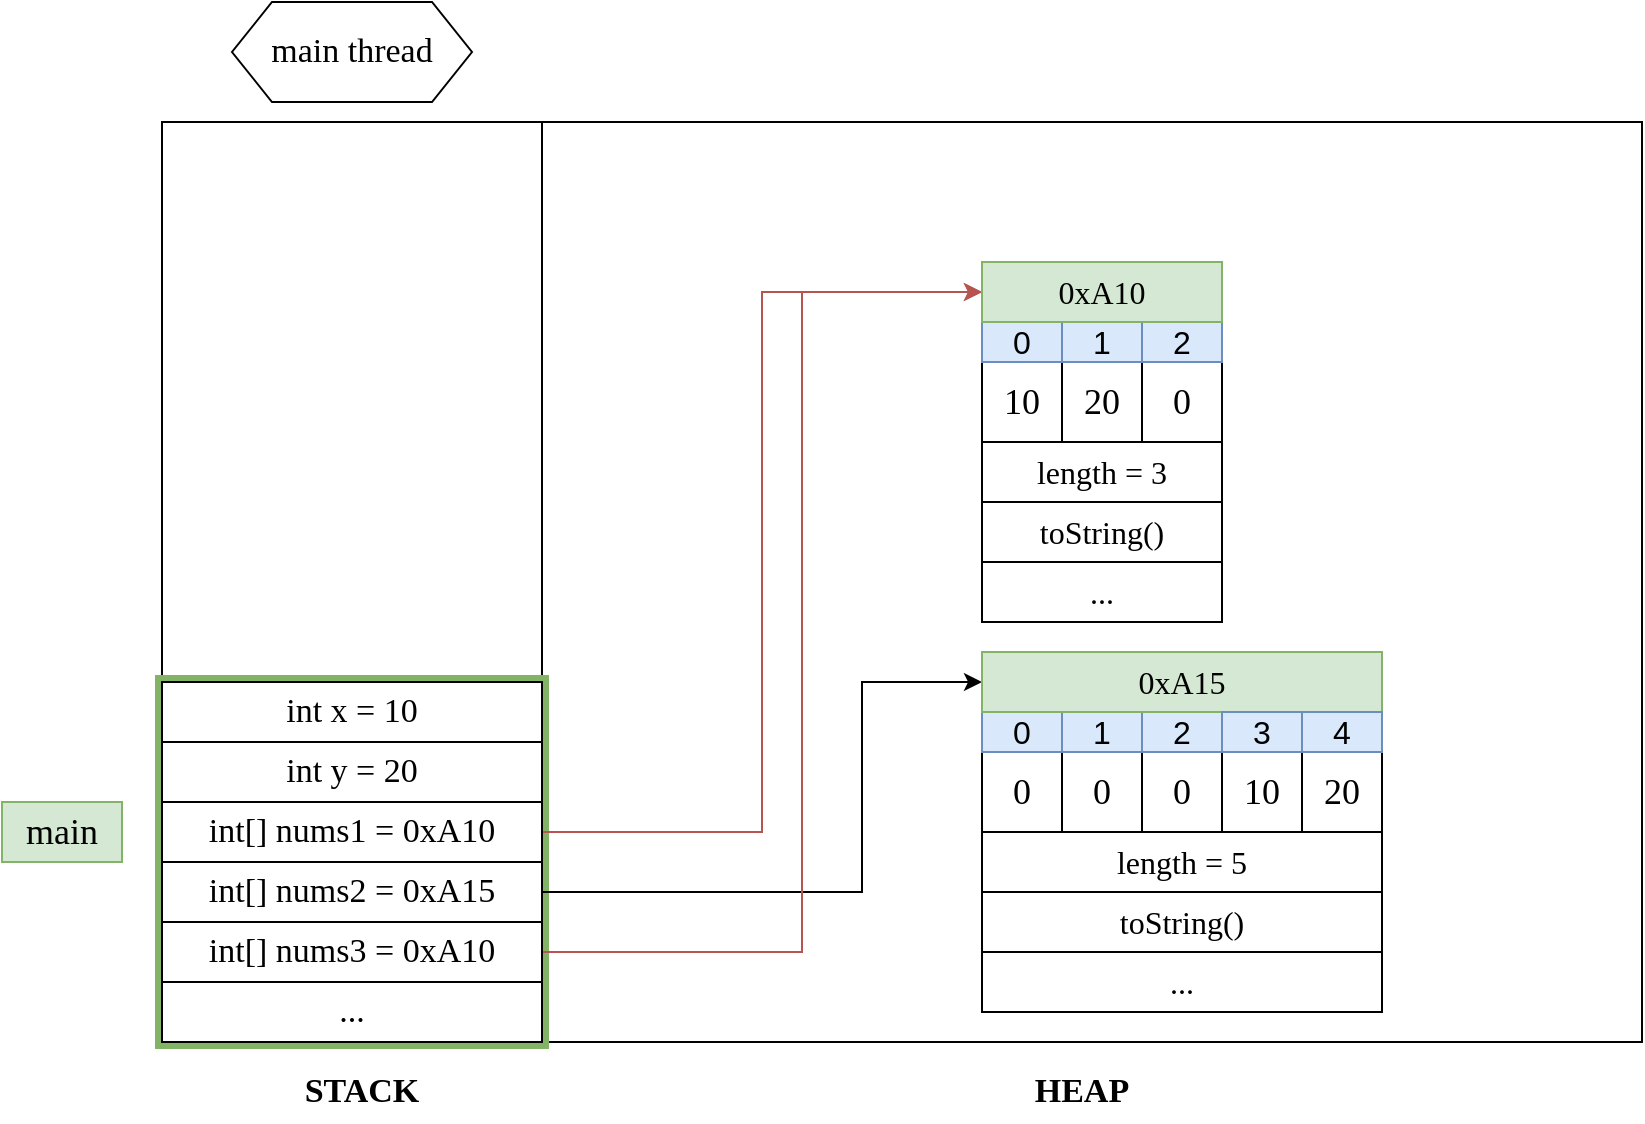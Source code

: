 <mxfile version="21.6.6" type="device" pages="3">
  <diagram name="Page-1" id="zMxwFzM00l0pkX-g4W2U">
    <mxGraphModel dx="879" dy="1444" grid="1" gridSize="10" guides="1" tooltips="1" connect="1" arrows="1" fold="1" page="1" pageScale="1" pageWidth="1100" pageHeight="850" math="0" shadow="0">
      <root>
        <mxCell id="0" />
        <mxCell id="1" parent="0" />
        <mxCell id="ubg_IpyAJ4AEVQFCfxRd-2" value="" style="rounded=0;whiteSpace=wrap;html=1;" vertex="1" parent="1">
          <mxGeometry x="120" y="30" width="190" height="460" as="geometry" />
        </mxCell>
        <mxCell id="ubg_IpyAJ4AEVQFCfxRd-3" value="" style="rounded=0;whiteSpace=wrap;html=1;" vertex="1" parent="1">
          <mxGeometry x="310" y="30" width="550" height="460" as="geometry" />
        </mxCell>
        <mxCell id="ubg_IpyAJ4AEVQFCfxRd-4" value="" style="rounded=0;whiteSpace=wrap;html=1;fillColor=#d5e8d4;strokeColor=#82b366;strokeWidth=7;" vertex="1" parent="1">
          <mxGeometry x="120" y="310" width="190" height="180" as="geometry" />
        </mxCell>
        <mxCell id="ubg_IpyAJ4AEVQFCfxRd-5" value="main" style="text;html=1;strokeColor=#82b366;fillColor=#d5e8d4;align=center;verticalAlign=middle;whiteSpace=wrap;rounded=0;fontFamily=Ubuntu;fontSource=https%3A%2F%2Ffonts.googleapis.com%2Fcss%3Ffamily%3DUbuntu;fontSize=18;" vertex="1" parent="1">
          <mxGeometry x="40" y="370" width="60" height="30" as="geometry" />
        </mxCell>
        <mxCell id="ubg_IpyAJ4AEVQFCfxRd-6" value="main thread" style="shape=hexagon;perimeter=hexagonPerimeter2;whiteSpace=wrap;html=1;fixedSize=1;fontFamily=Ubuntu;fontSource=https%3A%2F%2Ffonts.googleapis.com%2Fcss%3Ffamily%3DUbuntu;fontSize=17;" vertex="1" parent="1">
          <mxGeometry x="155" y="-30" width="120" height="50" as="geometry" />
        </mxCell>
        <mxCell id="ubg_IpyAJ4AEVQFCfxRd-7" value="STACK" style="text;html=1;strokeColor=none;fillColor=none;align=center;verticalAlign=middle;whiteSpace=wrap;rounded=0;fontSize=17;fontStyle=1;fontFamily=Ubuntu;fontSource=https%3A%2F%2Ffonts.googleapis.com%2Fcss%3Ffamily%3DUbuntu;" vertex="1" parent="1">
          <mxGeometry x="190" y="500" width="60" height="30" as="geometry" />
        </mxCell>
        <mxCell id="ubg_IpyAJ4AEVQFCfxRd-8" value="HEAP" style="text;html=1;strokeColor=none;fillColor=none;align=center;verticalAlign=middle;whiteSpace=wrap;rounded=0;fontSize=17;fontStyle=1;fontFamily=Ubuntu;fontSource=https%3A%2F%2Ffonts.googleapis.com%2Fcss%3Ffamily%3DUbuntu;" vertex="1" parent="1">
          <mxGeometry x="550" y="500" width="60" height="30" as="geometry" />
        </mxCell>
        <mxCell id="ubg_IpyAJ4AEVQFCfxRd-10" value="int x = 10" style="rounded=0;whiteSpace=wrap;html=1;fontFamily=Ubuntu;fontSource=https%3A%2F%2Ffonts.googleapis.com%2Fcss%3Ffamily%3DUbuntu;fontSize=17;" vertex="1" parent="1">
          <mxGeometry x="120" y="310" width="190" height="30" as="geometry" />
        </mxCell>
        <mxCell id="ubg_IpyAJ4AEVQFCfxRd-11" value="int y = 20" style="rounded=0;whiteSpace=wrap;html=1;fontFamily=Ubuntu;fontSource=https%3A%2F%2Ffonts.googleapis.com%2Fcss%3Ffamily%3DUbuntu;fontSize=17;" vertex="1" parent="1">
          <mxGeometry x="120" y="340" width="190" height="30" as="geometry" />
        </mxCell>
        <mxCell id="ubg_IpyAJ4AEVQFCfxRd-26" style="edgeStyle=orthogonalEdgeStyle;rounded=0;orthogonalLoop=1;jettySize=auto;html=1;entryX=0;entryY=0.5;entryDx=0;entryDy=0;fillColor=#f8cecc;strokeColor=#b85450;" edge="1" parent="1" source="ubg_IpyAJ4AEVQFCfxRd-12" target="ubg_IpyAJ4AEVQFCfxRd-25">
          <mxGeometry relative="1" as="geometry" />
        </mxCell>
        <mxCell id="ubg_IpyAJ4AEVQFCfxRd-12" value="int[] nums1 = 0xA10" style="rounded=0;whiteSpace=wrap;html=1;fontFamily=Ubuntu;fontSource=https%3A%2F%2Ffonts.googleapis.com%2Fcss%3Ffamily%3DUbuntu;fontSize=17;" vertex="1" parent="1">
          <mxGeometry x="120" y="370" width="190" height="30" as="geometry" />
        </mxCell>
        <mxCell id="ubg_IpyAJ4AEVQFCfxRd-42" style="edgeStyle=orthogonalEdgeStyle;rounded=0;orthogonalLoop=1;jettySize=auto;html=1;exitX=1;exitY=0.5;exitDx=0;exitDy=0;entryX=0;entryY=0.5;entryDx=0;entryDy=0;" edge="1" parent="1" source="ubg_IpyAJ4AEVQFCfxRd-13" target="ubg_IpyAJ4AEVQFCfxRd-36">
          <mxGeometry relative="1" as="geometry">
            <Array as="points">
              <mxPoint x="470" y="415" />
              <mxPoint x="470" y="310" />
            </Array>
          </mxGeometry>
        </mxCell>
        <mxCell id="ubg_IpyAJ4AEVQFCfxRd-13" value="int[] nums2 = 0xA15" style="rounded=0;whiteSpace=wrap;html=1;fontFamily=Ubuntu;fontSource=https%3A%2F%2Ffonts.googleapis.com%2Fcss%3Ffamily%3DUbuntu;fontSize=17;" vertex="1" parent="1">
          <mxGeometry x="120" y="400" width="190" height="30" as="geometry" />
        </mxCell>
        <mxCell id="ubg_IpyAJ4AEVQFCfxRd-43" style="edgeStyle=orthogonalEdgeStyle;rounded=0;orthogonalLoop=1;jettySize=auto;html=1;entryX=0;entryY=0.5;entryDx=0;entryDy=0;fillColor=#f8cecc;strokeColor=#b85450;" edge="1" parent="1" source="ubg_IpyAJ4AEVQFCfxRd-14" target="ubg_IpyAJ4AEVQFCfxRd-25">
          <mxGeometry relative="1" as="geometry">
            <Array as="points">
              <mxPoint x="440" y="445" />
              <mxPoint x="440" y="115" />
            </Array>
          </mxGeometry>
        </mxCell>
        <mxCell id="ubg_IpyAJ4AEVQFCfxRd-14" value="int[] nums3 = 0xA10" style="rounded=0;whiteSpace=wrap;html=1;fontFamily=Ubuntu;fontSource=https%3A%2F%2Ffonts.googleapis.com%2Fcss%3Ffamily%3DUbuntu;fontSize=17;" vertex="1" parent="1">
          <mxGeometry x="120" y="430" width="190" height="30" as="geometry" />
        </mxCell>
        <mxCell id="ubg_IpyAJ4AEVQFCfxRd-15" value="..." style="rounded=0;whiteSpace=wrap;html=1;fontFamily=Ubuntu;fontSource=https%3A%2F%2Ffonts.googleapis.com%2Fcss%3Ffamily%3DUbuntu;fontSize=17;" vertex="1" parent="1">
          <mxGeometry x="120" y="460" width="190" height="30" as="geometry" />
        </mxCell>
        <mxCell id="ubg_IpyAJ4AEVQFCfxRd-16" value="10" style="rounded=0;whiteSpace=wrap;html=1;fontFamily=Ubuntu;fontSource=https%3A%2F%2Ffonts.googleapis.com%2Fcss%3Ffamily%3DUbuntu;fontSize=18;" vertex="1" parent="1">
          <mxGeometry x="530" y="150" width="40" height="40" as="geometry" />
        </mxCell>
        <mxCell id="ubg_IpyAJ4AEVQFCfxRd-17" value="20" style="rounded=0;whiteSpace=wrap;html=1;fontFamily=Ubuntu;fontSource=https%3A%2F%2Ffonts.googleapis.com%2Fcss%3Ffamily%3DUbuntu;fontSize=18;" vertex="1" parent="1">
          <mxGeometry x="570" y="150" width="40" height="40" as="geometry" />
        </mxCell>
        <mxCell id="ubg_IpyAJ4AEVQFCfxRd-18" value="0" style="rounded=0;whiteSpace=wrap;html=1;fontFamily=Ubuntu;fontSource=https%3A%2F%2Ffonts.googleapis.com%2Fcss%3Ffamily%3DUbuntu;fontSize=18;" vertex="1" parent="1">
          <mxGeometry x="610" y="150" width="40" height="40" as="geometry" />
        </mxCell>
        <mxCell id="ubg_IpyAJ4AEVQFCfxRd-19" value="0" style="text;html=1;strokeColor=#6c8ebf;fillColor=#dae8fc;align=center;verticalAlign=middle;whiteSpace=wrap;rounded=0;fontSize=16;" vertex="1" parent="1">
          <mxGeometry x="530" y="130" width="40" height="20" as="geometry" />
        </mxCell>
        <mxCell id="ubg_IpyAJ4AEVQFCfxRd-20" value="1" style="text;html=1;strokeColor=#6c8ebf;fillColor=#dae8fc;align=center;verticalAlign=middle;whiteSpace=wrap;rounded=0;fontSize=16;" vertex="1" parent="1">
          <mxGeometry x="570" y="130" width="40" height="20" as="geometry" />
        </mxCell>
        <mxCell id="ubg_IpyAJ4AEVQFCfxRd-21" value="2" style="text;html=1;strokeColor=#6c8ebf;fillColor=#dae8fc;align=center;verticalAlign=middle;whiteSpace=wrap;rounded=0;fontSize=16;" vertex="1" parent="1">
          <mxGeometry x="610" y="130" width="40" height="20" as="geometry" />
        </mxCell>
        <mxCell id="ubg_IpyAJ4AEVQFCfxRd-22" value="length = 3" style="rounded=0;whiteSpace=wrap;html=1;fontFamily=Ubuntu;fontSource=https%3A%2F%2Ffonts.googleapis.com%2Fcss%3Ffamily%3DUbuntu;fontSize=16;" vertex="1" parent="1">
          <mxGeometry x="530" y="190" width="120" height="30" as="geometry" />
        </mxCell>
        <mxCell id="ubg_IpyAJ4AEVQFCfxRd-23" value="toString()" style="rounded=0;whiteSpace=wrap;html=1;fontFamily=Ubuntu;fontSource=https%3A%2F%2Ffonts.googleapis.com%2Fcss%3Ffamily%3DUbuntu;fontSize=16;" vertex="1" parent="1">
          <mxGeometry x="530" y="220" width="120" height="30" as="geometry" />
        </mxCell>
        <mxCell id="ubg_IpyAJ4AEVQFCfxRd-24" value="..." style="rounded=0;whiteSpace=wrap;html=1;fontFamily=Ubuntu;fontSource=https%3A%2F%2Ffonts.googleapis.com%2Fcss%3Ffamily%3DUbuntu;fontSize=16;" vertex="1" parent="1">
          <mxGeometry x="530" y="250" width="120" height="30" as="geometry" />
        </mxCell>
        <mxCell id="ubg_IpyAJ4AEVQFCfxRd-25" value="0xA10" style="text;html=1;strokeColor=#82b366;fillColor=#d5e8d4;align=center;verticalAlign=middle;whiteSpace=wrap;rounded=0;fontFamily=Ubuntu;fontSource=https%3A%2F%2Ffonts.googleapis.com%2Fcss%3Ffamily%3DUbuntu;fontSize=16;" vertex="1" parent="1">
          <mxGeometry x="530" y="100" width="120" height="30" as="geometry" />
        </mxCell>
        <mxCell id="ubg_IpyAJ4AEVQFCfxRd-27" value="0" style="rounded=0;whiteSpace=wrap;html=1;fontFamily=Ubuntu;fontSource=https%3A%2F%2Ffonts.googleapis.com%2Fcss%3Ffamily%3DUbuntu;fontSize=18;" vertex="1" parent="1">
          <mxGeometry x="530" y="345" width="40" height="40" as="geometry" />
        </mxCell>
        <mxCell id="ubg_IpyAJ4AEVQFCfxRd-28" value="0" style="rounded=0;whiteSpace=wrap;html=1;fontFamily=Ubuntu;fontSource=https%3A%2F%2Ffonts.googleapis.com%2Fcss%3Ffamily%3DUbuntu;fontSize=18;" vertex="1" parent="1">
          <mxGeometry x="570" y="345" width="40" height="40" as="geometry" />
        </mxCell>
        <mxCell id="ubg_IpyAJ4AEVQFCfxRd-39" value="" style="edgeStyle=orthogonalEdgeStyle;rounded=0;orthogonalLoop=1;jettySize=auto;html=1;" edge="1" parent="1" source="ubg_IpyAJ4AEVQFCfxRd-29" target="ubg_IpyAJ4AEVQFCfxRd-36">
          <mxGeometry relative="1" as="geometry" />
        </mxCell>
        <mxCell id="ubg_IpyAJ4AEVQFCfxRd-29" value="0" style="rounded=0;whiteSpace=wrap;html=1;fontFamily=Ubuntu;fontSource=https%3A%2F%2Ffonts.googleapis.com%2Fcss%3Ffamily%3DUbuntu;fontSize=18;" vertex="1" parent="1">
          <mxGeometry x="610" y="345" width="40" height="40" as="geometry" />
        </mxCell>
        <mxCell id="ubg_IpyAJ4AEVQFCfxRd-30" value="0" style="text;html=1;strokeColor=#6c8ebf;fillColor=#dae8fc;align=center;verticalAlign=middle;whiteSpace=wrap;rounded=0;fontSize=16;" vertex="1" parent="1">
          <mxGeometry x="530" y="325" width="40" height="20" as="geometry" />
        </mxCell>
        <mxCell id="ubg_IpyAJ4AEVQFCfxRd-31" value="1" style="text;html=1;strokeColor=#6c8ebf;fillColor=#dae8fc;align=center;verticalAlign=middle;whiteSpace=wrap;rounded=0;fontSize=16;" vertex="1" parent="1">
          <mxGeometry x="570" y="325" width="40" height="20" as="geometry" />
        </mxCell>
        <mxCell id="ubg_IpyAJ4AEVQFCfxRd-32" value="2" style="text;html=1;strokeColor=#6c8ebf;fillColor=#dae8fc;align=center;verticalAlign=middle;whiteSpace=wrap;rounded=0;fontSize=16;" vertex="1" parent="1">
          <mxGeometry x="610" y="325" width="40" height="20" as="geometry" />
        </mxCell>
        <mxCell id="ubg_IpyAJ4AEVQFCfxRd-33" value="length = 5" style="rounded=0;whiteSpace=wrap;html=1;fontFamily=Ubuntu;fontSource=https%3A%2F%2Ffonts.googleapis.com%2Fcss%3Ffamily%3DUbuntu;fontSize=16;" vertex="1" parent="1">
          <mxGeometry x="530" y="385" width="200" height="30" as="geometry" />
        </mxCell>
        <mxCell id="ubg_IpyAJ4AEVQFCfxRd-34" value="toString()" style="rounded=0;whiteSpace=wrap;html=1;fontFamily=Ubuntu;fontSource=https%3A%2F%2Ffonts.googleapis.com%2Fcss%3Ffamily%3DUbuntu;fontSize=16;" vertex="1" parent="1">
          <mxGeometry x="530" y="415" width="200" height="30" as="geometry" />
        </mxCell>
        <mxCell id="ubg_IpyAJ4AEVQFCfxRd-35" value="..." style="rounded=0;whiteSpace=wrap;html=1;fontFamily=Ubuntu;fontSource=https%3A%2F%2Ffonts.googleapis.com%2Fcss%3Ffamily%3DUbuntu;fontSize=16;" vertex="1" parent="1">
          <mxGeometry x="530" y="445" width="200" height="30" as="geometry" />
        </mxCell>
        <mxCell id="ubg_IpyAJ4AEVQFCfxRd-36" value="0xA15" style="text;html=1;strokeColor=#82b366;fillColor=#d5e8d4;align=center;verticalAlign=middle;whiteSpace=wrap;rounded=0;fontFamily=Ubuntu;fontSource=https%3A%2F%2Ffonts.googleapis.com%2Fcss%3Ffamily%3DUbuntu;fontSize=16;" vertex="1" parent="1">
          <mxGeometry x="530" y="295" width="200" height="30" as="geometry" />
        </mxCell>
        <mxCell id="ubg_IpyAJ4AEVQFCfxRd-37" value="10" style="rounded=0;whiteSpace=wrap;html=1;fontFamily=Ubuntu;fontSource=https%3A%2F%2Ffonts.googleapis.com%2Fcss%3Ffamily%3DUbuntu;fontSize=18;" vertex="1" parent="1">
          <mxGeometry x="650" y="345" width="40" height="40" as="geometry" />
        </mxCell>
        <mxCell id="ubg_IpyAJ4AEVQFCfxRd-38" value="20" style="rounded=0;whiteSpace=wrap;html=1;fontFamily=Ubuntu;fontSource=https%3A%2F%2Ffonts.googleapis.com%2Fcss%3Ffamily%3DUbuntu;fontSize=18;" vertex="1" parent="1">
          <mxGeometry x="690" y="345" width="40" height="40" as="geometry" />
        </mxCell>
        <mxCell id="ubg_IpyAJ4AEVQFCfxRd-40" value="3" style="text;html=1;strokeColor=#6c8ebf;fillColor=#dae8fc;align=center;verticalAlign=middle;whiteSpace=wrap;rounded=0;fontSize=16;" vertex="1" parent="1">
          <mxGeometry x="650" y="325" width="40" height="20" as="geometry" />
        </mxCell>
        <mxCell id="ubg_IpyAJ4AEVQFCfxRd-41" value="4" style="text;html=1;strokeColor=#6c8ebf;fillColor=#dae8fc;align=center;verticalAlign=middle;whiteSpace=wrap;rounded=0;fontSize=16;" vertex="1" parent="1">
          <mxGeometry x="690" y="325" width="40" height="20" as="geometry" />
        </mxCell>
      </root>
    </mxGraphModel>
  </diagram>
  <diagram name="Page-2" id="fnyQXq20zs_jz3hH_hP-">
    <mxGraphModel dx="879" dy="1444" grid="1" gridSize="10" guides="1" tooltips="1" connect="1" arrows="1" fold="1" page="1" pageScale="1" pageWidth="1100" pageHeight="850" math="0" shadow="0">
      <root>
        <mxCell id="PlHgOaLPUvE8yZ5R3Yef-0" />
        <mxCell id="PlHgOaLPUvE8yZ5R3Yef-1" parent="PlHgOaLPUvE8yZ5R3Yef-0" />
        <mxCell id="PlHgOaLPUvE8yZ5R3Yef-2" value="" style="rounded=0;whiteSpace=wrap;html=1;" vertex="1" parent="PlHgOaLPUvE8yZ5R3Yef-1">
          <mxGeometry x="120" y="30" width="190" height="460" as="geometry" />
        </mxCell>
        <mxCell id="PlHgOaLPUvE8yZ5R3Yef-3" value="" style="rounded=0;whiteSpace=wrap;html=1;" vertex="1" parent="PlHgOaLPUvE8yZ5R3Yef-1">
          <mxGeometry x="310" y="30" width="550" height="460" as="geometry" />
        </mxCell>
        <mxCell id="PlHgOaLPUvE8yZ5R3Yef-4" value="" style="rounded=0;whiteSpace=wrap;html=1;fillColor=#d5e8d4;strokeColor=#82b366;strokeWidth=7;" vertex="1" parent="PlHgOaLPUvE8yZ5R3Yef-1">
          <mxGeometry x="120" y="310" width="190" height="180" as="geometry" />
        </mxCell>
        <mxCell id="PlHgOaLPUvE8yZ5R3Yef-5" value="main" style="text;html=1;strokeColor=#82b366;fillColor=#d5e8d4;align=center;verticalAlign=middle;whiteSpace=wrap;rounded=0;fontFamily=Ubuntu;fontSource=https%3A%2F%2Ffonts.googleapis.com%2Fcss%3Ffamily%3DUbuntu;fontSize=18;" vertex="1" parent="PlHgOaLPUvE8yZ5R3Yef-1">
          <mxGeometry x="40" y="370" width="60" height="30" as="geometry" />
        </mxCell>
        <mxCell id="PlHgOaLPUvE8yZ5R3Yef-6" value="main thread" style="shape=hexagon;perimeter=hexagonPerimeter2;whiteSpace=wrap;html=1;fixedSize=1;fontFamily=Ubuntu;fontSource=https%3A%2F%2Ffonts.googleapis.com%2Fcss%3Ffamily%3DUbuntu;fontSize=17;" vertex="1" parent="PlHgOaLPUvE8yZ5R3Yef-1">
          <mxGeometry x="155" y="-30" width="120" height="50" as="geometry" />
        </mxCell>
        <mxCell id="PlHgOaLPUvE8yZ5R3Yef-7" value="STACK" style="text;html=1;strokeColor=none;fillColor=none;align=center;verticalAlign=middle;whiteSpace=wrap;rounded=0;fontSize=17;fontStyle=1;fontFamily=Ubuntu;fontSource=https%3A%2F%2Ffonts.googleapis.com%2Fcss%3Ffamily%3DUbuntu;" vertex="1" parent="PlHgOaLPUvE8yZ5R3Yef-1">
          <mxGeometry x="190" y="500" width="60" height="30" as="geometry" />
        </mxCell>
        <mxCell id="PlHgOaLPUvE8yZ5R3Yef-8" value="HEAP" style="text;html=1;strokeColor=none;fillColor=none;align=center;verticalAlign=middle;whiteSpace=wrap;rounded=0;fontSize=17;fontStyle=1;fontFamily=Ubuntu;fontSource=https%3A%2F%2Ffonts.googleapis.com%2Fcss%3Ffamily%3DUbuntu;" vertex="1" parent="PlHgOaLPUvE8yZ5R3Yef-1">
          <mxGeometry x="550" y="500" width="60" height="30" as="geometry" />
        </mxCell>
        <mxCell id="PlHgOaLPUvE8yZ5R3Yef-9" value="int x = 10" style="rounded=0;whiteSpace=wrap;html=1;fontFamily=Ubuntu;fontSource=https%3A%2F%2Ffonts.googleapis.com%2Fcss%3Ffamily%3DUbuntu;fontSize=17;" vertex="1" parent="PlHgOaLPUvE8yZ5R3Yef-1">
          <mxGeometry x="120" y="310" width="190" height="30" as="geometry" />
        </mxCell>
        <mxCell id="PlHgOaLPUvE8yZ5R3Yef-10" value="int y = 20" style="rounded=0;whiteSpace=wrap;html=1;fontFamily=Ubuntu;fontSource=https%3A%2F%2Ffonts.googleapis.com%2Fcss%3Ffamily%3DUbuntu;fontSize=17;" vertex="1" parent="PlHgOaLPUvE8yZ5R3Yef-1">
          <mxGeometry x="120" y="340" width="190" height="30" as="geometry" />
        </mxCell>
        <mxCell id="4RoeQZFeNBu5MLywLr1R-0" style="edgeStyle=orthogonalEdgeStyle;rounded=0;orthogonalLoop=1;jettySize=auto;html=1;entryX=0;entryY=0.25;entryDx=0;entryDy=0;" edge="1" parent="PlHgOaLPUvE8yZ5R3Yef-1" source="PlHgOaLPUvE8yZ5R3Yef-12" target="PlHgOaLPUvE8yZ5R3Yef-38">
          <mxGeometry relative="1" as="geometry" />
        </mxCell>
        <mxCell id="PlHgOaLPUvE8yZ5R3Yef-12" value="int[] nums1 = 0xA15" style="rounded=0;whiteSpace=wrap;html=1;fontFamily=Ubuntu;fontSource=https%3A%2F%2Ffonts.googleapis.com%2Fcss%3Ffamily%3DUbuntu;fontSize=17;" vertex="1" parent="PlHgOaLPUvE8yZ5R3Yef-1">
          <mxGeometry x="120" y="370" width="190" height="30" as="geometry" />
        </mxCell>
        <mxCell id="PlHgOaLPUvE8yZ5R3Yef-13" style="edgeStyle=orthogonalEdgeStyle;rounded=0;orthogonalLoop=1;jettySize=auto;html=1;exitX=1;exitY=0.5;exitDx=0;exitDy=0;entryX=0;entryY=0.75;entryDx=0;entryDy=0;fillColor=#f8cecc;strokeColor=#b85450;" edge="1" parent="PlHgOaLPUvE8yZ5R3Yef-1" source="PlHgOaLPUvE8yZ5R3Yef-14" target="PlHgOaLPUvE8yZ5R3Yef-27">
          <mxGeometry relative="1" as="geometry">
            <Array as="points">
              <mxPoint x="470" y="415" />
              <mxPoint x="470" y="123" />
            </Array>
          </mxGeometry>
        </mxCell>
        <mxCell id="PlHgOaLPUvE8yZ5R3Yef-14" value="int[] nums2 = 0xA10" style="rounded=0;whiteSpace=wrap;html=1;fontFamily=Ubuntu;fontSource=https%3A%2F%2Ffonts.googleapis.com%2Fcss%3Ffamily%3DUbuntu;fontSize=17;" vertex="1" parent="PlHgOaLPUvE8yZ5R3Yef-1">
          <mxGeometry x="120" y="400" width="190" height="30" as="geometry" />
        </mxCell>
        <mxCell id="PlHgOaLPUvE8yZ5R3Yef-15" style="edgeStyle=orthogonalEdgeStyle;rounded=0;orthogonalLoop=1;jettySize=auto;html=1;entryX=0;entryY=0.5;entryDx=0;entryDy=0;fillColor=#f8cecc;strokeColor=#b85450;" edge="1" parent="PlHgOaLPUvE8yZ5R3Yef-1" source="PlHgOaLPUvE8yZ5R3Yef-16" target="PlHgOaLPUvE8yZ5R3Yef-27">
          <mxGeometry relative="1" as="geometry">
            <Array as="points">
              <mxPoint x="440" y="445" />
              <mxPoint x="440" y="115" />
            </Array>
          </mxGeometry>
        </mxCell>
        <mxCell id="PlHgOaLPUvE8yZ5R3Yef-16" value="int[] nums3 = 0xA10" style="rounded=0;whiteSpace=wrap;html=1;fontFamily=Ubuntu;fontSource=https%3A%2F%2Ffonts.googleapis.com%2Fcss%3Ffamily%3DUbuntu;fontSize=17;" vertex="1" parent="PlHgOaLPUvE8yZ5R3Yef-1">
          <mxGeometry x="120" y="430" width="190" height="30" as="geometry" />
        </mxCell>
        <mxCell id="PlHgOaLPUvE8yZ5R3Yef-17" value="..." style="rounded=0;whiteSpace=wrap;html=1;fontFamily=Ubuntu;fontSource=https%3A%2F%2Ffonts.googleapis.com%2Fcss%3Ffamily%3DUbuntu;fontSize=17;" vertex="1" parent="PlHgOaLPUvE8yZ5R3Yef-1">
          <mxGeometry x="120" y="460" width="190" height="30" as="geometry" />
        </mxCell>
        <mxCell id="PlHgOaLPUvE8yZ5R3Yef-18" value="10" style="rounded=0;whiteSpace=wrap;html=1;fontFamily=Ubuntu;fontSource=https%3A%2F%2Ffonts.googleapis.com%2Fcss%3Ffamily%3DUbuntu;fontSize=18;" vertex="1" parent="PlHgOaLPUvE8yZ5R3Yef-1">
          <mxGeometry x="530" y="150" width="40" height="40" as="geometry" />
        </mxCell>
        <mxCell id="PlHgOaLPUvE8yZ5R3Yef-19" value="20" style="rounded=0;whiteSpace=wrap;html=1;fontFamily=Ubuntu;fontSource=https%3A%2F%2Ffonts.googleapis.com%2Fcss%3Ffamily%3DUbuntu;fontSize=18;" vertex="1" parent="PlHgOaLPUvE8yZ5R3Yef-1">
          <mxGeometry x="570" y="150" width="40" height="40" as="geometry" />
        </mxCell>
        <mxCell id="PlHgOaLPUvE8yZ5R3Yef-20" value="0" style="rounded=0;whiteSpace=wrap;html=1;fontFamily=Ubuntu;fontSource=https%3A%2F%2Ffonts.googleapis.com%2Fcss%3Ffamily%3DUbuntu;fontSize=18;" vertex="1" parent="PlHgOaLPUvE8yZ5R3Yef-1">
          <mxGeometry x="610" y="150" width="40" height="40" as="geometry" />
        </mxCell>
        <mxCell id="PlHgOaLPUvE8yZ5R3Yef-21" value="0" style="text;html=1;strokeColor=#6c8ebf;fillColor=#dae8fc;align=center;verticalAlign=middle;whiteSpace=wrap;rounded=0;fontSize=16;" vertex="1" parent="PlHgOaLPUvE8yZ5R3Yef-1">
          <mxGeometry x="530" y="130" width="40" height="20" as="geometry" />
        </mxCell>
        <mxCell id="PlHgOaLPUvE8yZ5R3Yef-22" value="1" style="text;html=1;strokeColor=#6c8ebf;fillColor=#dae8fc;align=center;verticalAlign=middle;whiteSpace=wrap;rounded=0;fontSize=16;" vertex="1" parent="PlHgOaLPUvE8yZ5R3Yef-1">
          <mxGeometry x="570" y="130" width="40" height="20" as="geometry" />
        </mxCell>
        <mxCell id="PlHgOaLPUvE8yZ5R3Yef-23" value="2" style="text;html=1;strokeColor=#6c8ebf;fillColor=#dae8fc;align=center;verticalAlign=middle;whiteSpace=wrap;rounded=0;fontSize=16;" vertex="1" parent="PlHgOaLPUvE8yZ5R3Yef-1">
          <mxGeometry x="610" y="130" width="40" height="20" as="geometry" />
        </mxCell>
        <mxCell id="PlHgOaLPUvE8yZ5R3Yef-24" value="length = 3" style="rounded=0;whiteSpace=wrap;html=1;fontFamily=Ubuntu;fontSource=https%3A%2F%2Ffonts.googleapis.com%2Fcss%3Ffamily%3DUbuntu;fontSize=16;" vertex="1" parent="PlHgOaLPUvE8yZ5R3Yef-1">
          <mxGeometry x="530" y="190" width="120" height="30" as="geometry" />
        </mxCell>
        <mxCell id="PlHgOaLPUvE8yZ5R3Yef-25" value="toString()" style="rounded=0;whiteSpace=wrap;html=1;fontFamily=Ubuntu;fontSource=https%3A%2F%2Ffonts.googleapis.com%2Fcss%3Ffamily%3DUbuntu;fontSize=16;" vertex="1" parent="PlHgOaLPUvE8yZ5R3Yef-1">
          <mxGeometry x="530" y="220" width="120" height="30" as="geometry" />
        </mxCell>
        <mxCell id="PlHgOaLPUvE8yZ5R3Yef-26" value="..." style="rounded=0;whiteSpace=wrap;html=1;fontFamily=Ubuntu;fontSource=https%3A%2F%2Ffonts.googleapis.com%2Fcss%3Ffamily%3DUbuntu;fontSize=16;" vertex="1" parent="PlHgOaLPUvE8yZ5R3Yef-1">
          <mxGeometry x="530" y="250" width="120" height="30" as="geometry" />
        </mxCell>
        <mxCell id="PlHgOaLPUvE8yZ5R3Yef-27" value="0xA10" style="text;html=1;strokeColor=#82b366;fillColor=#d5e8d4;align=center;verticalAlign=middle;whiteSpace=wrap;rounded=0;fontFamily=Ubuntu;fontSource=https%3A%2F%2Ffonts.googleapis.com%2Fcss%3Ffamily%3DUbuntu;fontSize=16;" vertex="1" parent="PlHgOaLPUvE8yZ5R3Yef-1">
          <mxGeometry x="530" y="100" width="120" height="30" as="geometry" />
        </mxCell>
        <mxCell id="PlHgOaLPUvE8yZ5R3Yef-28" value="0" style="rounded=0;whiteSpace=wrap;html=1;fontFamily=Ubuntu;fontSource=https%3A%2F%2Ffonts.googleapis.com%2Fcss%3Ffamily%3DUbuntu;fontSize=18;" vertex="1" parent="PlHgOaLPUvE8yZ5R3Yef-1">
          <mxGeometry x="530" y="345" width="40" height="40" as="geometry" />
        </mxCell>
        <mxCell id="PlHgOaLPUvE8yZ5R3Yef-29" value="0" style="rounded=0;whiteSpace=wrap;html=1;fontFamily=Ubuntu;fontSource=https%3A%2F%2Ffonts.googleapis.com%2Fcss%3Ffamily%3DUbuntu;fontSize=18;" vertex="1" parent="PlHgOaLPUvE8yZ5R3Yef-1">
          <mxGeometry x="570" y="345" width="40" height="40" as="geometry" />
        </mxCell>
        <mxCell id="PlHgOaLPUvE8yZ5R3Yef-30" value="" style="edgeStyle=orthogonalEdgeStyle;rounded=0;orthogonalLoop=1;jettySize=auto;html=1;" edge="1" parent="PlHgOaLPUvE8yZ5R3Yef-1" source="PlHgOaLPUvE8yZ5R3Yef-31" target="PlHgOaLPUvE8yZ5R3Yef-38">
          <mxGeometry relative="1" as="geometry" />
        </mxCell>
        <mxCell id="PlHgOaLPUvE8yZ5R3Yef-31" value="0" style="rounded=0;whiteSpace=wrap;html=1;fontFamily=Ubuntu;fontSource=https%3A%2F%2Ffonts.googleapis.com%2Fcss%3Ffamily%3DUbuntu;fontSize=18;" vertex="1" parent="PlHgOaLPUvE8yZ5R3Yef-1">
          <mxGeometry x="610" y="345" width="40" height="40" as="geometry" />
        </mxCell>
        <mxCell id="PlHgOaLPUvE8yZ5R3Yef-32" value="0" style="text;html=1;strokeColor=#6c8ebf;fillColor=#dae8fc;align=center;verticalAlign=middle;whiteSpace=wrap;rounded=0;fontSize=16;" vertex="1" parent="PlHgOaLPUvE8yZ5R3Yef-1">
          <mxGeometry x="530" y="325" width="40" height="20" as="geometry" />
        </mxCell>
        <mxCell id="PlHgOaLPUvE8yZ5R3Yef-33" value="1" style="text;html=1;strokeColor=#6c8ebf;fillColor=#dae8fc;align=center;verticalAlign=middle;whiteSpace=wrap;rounded=0;fontSize=16;" vertex="1" parent="PlHgOaLPUvE8yZ5R3Yef-1">
          <mxGeometry x="570" y="325" width="40" height="20" as="geometry" />
        </mxCell>
        <mxCell id="PlHgOaLPUvE8yZ5R3Yef-34" value="2" style="text;html=1;strokeColor=#6c8ebf;fillColor=#dae8fc;align=center;verticalAlign=middle;whiteSpace=wrap;rounded=0;fontSize=16;" vertex="1" parent="PlHgOaLPUvE8yZ5R3Yef-1">
          <mxGeometry x="610" y="325" width="40" height="20" as="geometry" />
        </mxCell>
        <mxCell id="PlHgOaLPUvE8yZ5R3Yef-35" value="length = 5" style="rounded=0;whiteSpace=wrap;html=1;fontFamily=Ubuntu;fontSource=https%3A%2F%2Ffonts.googleapis.com%2Fcss%3Ffamily%3DUbuntu;fontSize=16;" vertex="1" parent="PlHgOaLPUvE8yZ5R3Yef-1">
          <mxGeometry x="530" y="385" width="200" height="30" as="geometry" />
        </mxCell>
        <mxCell id="PlHgOaLPUvE8yZ5R3Yef-36" value="toString()" style="rounded=0;whiteSpace=wrap;html=1;fontFamily=Ubuntu;fontSource=https%3A%2F%2Ffonts.googleapis.com%2Fcss%3Ffamily%3DUbuntu;fontSize=16;" vertex="1" parent="PlHgOaLPUvE8yZ5R3Yef-1">
          <mxGeometry x="530" y="415" width="200" height="30" as="geometry" />
        </mxCell>
        <mxCell id="PlHgOaLPUvE8yZ5R3Yef-37" value="..." style="rounded=0;whiteSpace=wrap;html=1;fontFamily=Ubuntu;fontSource=https%3A%2F%2Ffonts.googleapis.com%2Fcss%3Ffamily%3DUbuntu;fontSize=16;" vertex="1" parent="PlHgOaLPUvE8yZ5R3Yef-1">
          <mxGeometry x="530" y="445" width="200" height="30" as="geometry" />
        </mxCell>
        <mxCell id="PlHgOaLPUvE8yZ5R3Yef-38" value="0xA15" style="text;html=1;strokeColor=#82b366;fillColor=#d5e8d4;align=center;verticalAlign=middle;whiteSpace=wrap;rounded=0;fontFamily=Ubuntu;fontSource=https%3A%2F%2Ffonts.googleapis.com%2Fcss%3Ffamily%3DUbuntu;fontSize=16;" vertex="1" parent="PlHgOaLPUvE8yZ5R3Yef-1">
          <mxGeometry x="530" y="295" width="200" height="30" as="geometry" />
        </mxCell>
        <mxCell id="PlHgOaLPUvE8yZ5R3Yef-39" value="10" style="rounded=0;whiteSpace=wrap;html=1;fontFamily=Ubuntu;fontSource=https%3A%2F%2Ffonts.googleapis.com%2Fcss%3Ffamily%3DUbuntu;fontSize=18;" vertex="1" parent="PlHgOaLPUvE8yZ5R3Yef-1">
          <mxGeometry x="650" y="345" width="40" height="40" as="geometry" />
        </mxCell>
        <mxCell id="PlHgOaLPUvE8yZ5R3Yef-40" value="20" style="rounded=0;whiteSpace=wrap;html=1;fontFamily=Ubuntu;fontSource=https%3A%2F%2Ffonts.googleapis.com%2Fcss%3Ffamily%3DUbuntu;fontSize=18;" vertex="1" parent="PlHgOaLPUvE8yZ5R3Yef-1">
          <mxGeometry x="690" y="345" width="40" height="40" as="geometry" />
        </mxCell>
        <mxCell id="PlHgOaLPUvE8yZ5R3Yef-41" value="3" style="text;html=1;strokeColor=#6c8ebf;fillColor=#dae8fc;align=center;verticalAlign=middle;whiteSpace=wrap;rounded=0;fontSize=16;" vertex="1" parent="PlHgOaLPUvE8yZ5R3Yef-1">
          <mxGeometry x="650" y="325" width="40" height="20" as="geometry" />
        </mxCell>
        <mxCell id="PlHgOaLPUvE8yZ5R3Yef-42" value="4" style="text;html=1;strokeColor=#6c8ebf;fillColor=#dae8fc;align=center;verticalAlign=middle;whiteSpace=wrap;rounded=0;fontSize=16;" vertex="1" parent="PlHgOaLPUvE8yZ5R3Yef-1">
          <mxGeometry x="690" y="325" width="40" height="20" as="geometry" />
        </mxCell>
      </root>
    </mxGraphModel>
  </diagram>
  <diagram name="Page-3" id="_iscfUs0VHmm8S7_uNCy">
    <mxGraphModel dx="879" dy="1444" grid="1" gridSize="10" guides="1" tooltips="1" connect="1" arrows="1" fold="1" page="1" pageScale="1" pageWidth="1100" pageHeight="850" math="0" shadow="0">
      <root>
        <mxCell id="Cpp0dOxVOmfi8DiGDymE-0" />
        <mxCell id="Cpp0dOxVOmfi8DiGDymE-1" parent="Cpp0dOxVOmfi8DiGDymE-0" />
        <mxCell id="Cpp0dOxVOmfi8DiGDymE-2" value="" style="rounded=0;whiteSpace=wrap;html=1;" vertex="1" parent="Cpp0dOxVOmfi8DiGDymE-1">
          <mxGeometry x="120" y="30" width="190" height="460" as="geometry" />
        </mxCell>
        <mxCell id="Cpp0dOxVOmfi8DiGDymE-3" value="" style="rounded=0;whiteSpace=wrap;html=1;" vertex="1" parent="Cpp0dOxVOmfi8DiGDymE-1">
          <mxGeometry x="310" y="30" width="550" height="460" as="geometry" />
        </mxCell>
        <mxCell id="Cpp0dOxVOmfi8DiGDymE-4" value="" style="rounded=0;whiteSpace=wrap;html=1;fillColor=#d5e8d4;strokeColor=#82b366;strokeWidth=7;" vertex="1" parent="Cpp0dOxVOmfi8DiGDymE-1">
          <mxGeometry x="120" y="310" width="190" height="180" as="geometry" />
        </mxCell>
        <mxCell id="Cpp0dOxVOmfi8DiGDymE-5" value="main" style="text;html=1;strokeColor=#82b366;fillColor=#d5e8d4;align=center;verticalAlign=middle;whiteSpace=wrap;rounded=0;fontFamily=Ubuntu;fontSource=https%3A%2F%2Ffonts.googleapis.com%2Fcss%3Ffamily%3DUbuntu;fontSize=18;" vertex="1" parent="Cpp0dOxVOmfi8DiGDymE-1">
          <mxGeometry x="40" y="370" width="60" height="30" as="geometry" />
        </mxCell>
        <mxCell id="Cpp0dOxVOmfi8DiGDymE-6" value="main thread" style="shape=hexagon;perimeter=hexagonPerimeter2;whiteSpace=wrap;html=1;fixedSize=1;fontFamily=Ubuntu;fontSource=https%3A%2F%2Ffonts.googleapis.com%2Fcss%3Ffamily%3DUbuntu;fontSize=17;" vertex="1" parent="Cpp0dOxVOmfi8DiGDymE-1">
          <mxGeometry x="155" y="-30" width="120" height="50" as="geometry" />
        </mxCell>
        <mxCell id="Cpp0dOxVOmfi8DiGDymE-7" value="STACK" style="text;html=1;strokeColor=none;fillColor=none;align=center;verticalAlign=middle;whiteSpace=wrap;rounded=0;fontSize=17;fontStyle=1;fontFamily=Ubuntu;fontSource=https%3A%2F%2Ffonts.googleapis.com%2Fcss%3Ffamily%3DUbuntu;" vertex="1" parent="Cpp0dOxVOmfi8DiGDymE-1">
          <mxGeometry x="190" y="500" width="60" height="30" as="geometry" />
        </mxCell>
        <mxCell id="Cpp0dOxVOmfi8DiGDymE-8" value="HEAP" style="text;html=1;strokeColor=none;fillColor=none;align=center;verticalAlign=middle;whiteSpace=wrap;rounded=0;fontSize=17;fontStyle=1;fontFamily=Ubuntu;fontSource=https%3A%2F%2Ffonts.googleapis.com%2Fcss%3Ffamily%3DUbuntu;" vertex="1" parent="Cpp0dOxVOmfi8DiGDymE-1">
          <mxGeometry x="550" y="500" width="60" height="30" as="geometry" />
        </mxCell>
        <mxCell id="Cpp0dOxVOmfi8DiGDymE-9" value="int x = 10" style="rounded=0;whiteSpace=wrap;html=1;fontFamily=Ubuntu;fontSource=https%3A%2F%2Ffonts.googleapis.com%2Fcss%3Ffamily%3DUbuntu;fontSize=17;" vertex="1" parent="Cpp0dOxVOmfi8DiGDymE-1">
          <mxGeometry x="120" y="310" width="190" height="30" as="geometry" />
        </mxCell>
        <mxCell id="Cpp0dOxVOmfi8DiGDymE-10" value="int y = 20" style="rounded=0;whiteSpace=wrap;html=1;fontFamily=Ubuntu;fontSource=https%3A%2F%2Ffonts.googleapis.com%2Fcss%3Ffamily%3DUbuntu;fontSize=17;" vertex="1" parent="Cpp0dOxVOmfi8DiGDymE-1">
          <mxGeometry x="120" y="340" width="190" height="30" as="geometry" />
        </mxCell>
        <mxCell id="Cpp0dOxVOmfi8DiGDymE-11" style="edgeStyle=orthogonalEdgeStyle;rounded=0;orthogonalLoop=1;jettySize=auto;html=1;entryX=0;entryY=0.25;entryDx=0;entryDy=0;" edge="1" parent="Cpp0dOxVOmfi8DiGDymE-1" source="Cpp0dOxVOmfi8DiGDymE-12" target="Cpp0dOxVOmfi8DiGDymE-38">
          <mxGeometry relative="1" as="geometry" />
        </mxCell>
        <mxCell id="Cpp0dOxVOmfi8DiGDymE-12" value="int[] nums1 = 0xA15" style="rounded=0;whiteSpace=wrap;html=1;fontFamily=Ubuntu;fontSource=https%3A%2F%2Ffonts.googleapis.com%2Fcss%3Ffamily%3DUbuntu;fontSize=17;" vertex="1" parent="Cpp0dOxVOmfi8DiGDymE-1">
          <mxGeometry x="120" y="370" width="190" height="30" as="geometry" />
        </mxCell>
        <mxCell id="Cpp0dOxVOmfi8DiGDymE-13" style="edgeStyle=orthogonalEdgeStyle;rounded=0;orthogonalLoop=1;jettySize=auto;html=1;exitX=1;exitY=0.5;exitDx=0;exitDy=0;entryX=0;entryY=0.75;entryDx=0;entryDy=0;fillColor=#f8cecc;strokeColor=#b85450;" edge="1" parent="Cpp0dOxVOmfi8DiGDymE-1" source="Cpp0dOxVOmfi8DiGDymE-14" target="Cpp0dOxVOmfi8DiGDymE-27">
          <mxGeometry relative="1" as="geometry">
            <Array as="points">
              <mxPoint x="470" y="415" />
              <mxPoint x="470" y="123" />
            </Array>
          </mxGeometry>
        </mxCell>
        <mxCell id="Cpp0dOxVOmfi8DiGDymE-14" value="int[] nums2 = 0xA10" style="rounded=0;whiteSpace=wrap;html=1;fontFamily=Ubuntu;fontSource=https%3A%2F%2Ffonts.googleapis.com%2Fcss%3Ffamily%3DUbuntu;fontSize=17;" vertex="1" parent="Cpp0dOxVOmfi8DiGDymE-1">
          <mxGeometry x="120" y="400" width="190" height="30" as="geometry" />
        </mxCell>
        <mxCell id="Cpp0dOxVOmfi8DiGDymE-16" value="int[] nums3 = null" style="rounded=0;whiteSpace=wrap;html=1;fontFamily=Ubuntu;fontSource=https%3A%2F%2Ffonts.googleapis.com%2Fcss%3Ffamily%3DUbuntu;fontSize=17;" vertex="1" parent="Cpp0dOxVOmfi8DiGDymE-1">
          <mxGeometry x="120" y="430" width="190" height="30" as="geometry" />
        </mxCell>
        <mxCell id="Cpp0dOxVOmfi8DiGDymE-17" value="..." style="rounded=0;whiteSpace=wrap;html=1;fontFamily=Ubuntu;fontSource=https%3A%2F%2Ffonts.googleapis.com%2Fcss%3Ffamily%3DUbuntu;fontSize=17;" vertex="1" parent="Cpp0dOxVOmfi8DiGDymE-1">
          <mxGeometry x="120" y="460" width="190" height="30" as="geometry" />
        </mxCell>
        <mxCell id="Cpp0dOxVOmfi8DiGDymE-18" value="10" style="rounded=0;whiteSpace=wrap;html=1;fontFamily=Ubuntu;fontSource=https%3A%2F%2Ffonts.googleapis.com%2Fcss%3Ffamily%3DUbuntu;fontSize=18;" vertex="1" parent="Cpp0dOxVOmfi8DiGDymE-1">
          <mxGeometry x="530" y="150" width="40" height="40" as="geometry" />
        </mxCell>
        <mxCell id="Cpp0dOxVOmfi8DiGDymE-19" value="20" style="rounded=0;whiteSpace=wrap;html=1;fontFamily=Ubuntu;fontSource=https%3A%2F%2Ffonts.googleapis.com%2Fcss%3Ffamily%3DUbuntu;fontSize=18;" vertex="1" parent="Cpp0dOxVOmfi8DiGDymE-1">
          <mxGeometry x="570" y="150" width="40" height="40" as="geometry" />
        </mxCell>
        <mxCell id="Cpp0dOxVOmfi8DiGDymE-20" value="0" style="rounded=0;whiteSpace=wrap;html=1;fontFamily=Ubuntu;fontSource=https%3A%2F%2Ffonts.googleapis.com%2Fcss%3Ffamily%3DUbuntu;fontSize=18;" vertex="1" parent="Cpp0dOxVOmfi8DiGDymE-1">
          <mxGeometry x="610" y="150" width="40" height="40" as="geometry" />
        </mxCell>
        <mxCell id="Cpp0dOxVOmfi8DiGDymE-21" value="0" style="text;html=1;strokeColor=#6c8ebf;fillColor=#dae8fc;align=center;verticalAlign=middle;whiteSpace=wrap;rounded=0;fontSize=16;" vertex="1" parent="Cpp0dOxVOmfi8DiGDymE-1">
          <mxGeometry x="530" y="130" width="40" height="20" as="geometry" />
        </mxCell>
        <mxCell id="Cpp0dOxVOmfi8DiGDymE-22" value="1" style="text;html=1;strokeColor=#6c8ebf;fillColor=#dae8fc;align=center;verticalAlign=middle;whiteSpace=wrap;rounded=0;fontSize=16;" vertex="1" parent="Cpp0dOxVOmfi8DiGDymE-1">
          <mxGeometry x="570" y="130" width="40" height="20" as="geometry" />
        </mxCell>
        <mxCell id="Cpp0dOxVOmfi8DiGDymE-23" value="2" style="text;html=1;strokeColor=#6c8ebf;fillColor=#dae8fc;align=center;verticalAlign=middle;whiteSpace=wrap;rounded=0;fontSize=16;" vertex="1" parent="Cpp0dOxVOmfi8DiGDymE-1">
          <mxGeometry x="610" y="130" width="40" height="20" as="geometry" />
        </mxCell>
        <mxCell id="Cpp0dOxVOmfi8DiGDymE-24" value="length = 3" style="rounded=0;whiteSpace=wrap;html=1;fontFamily=Ubuntu;fontSource=https%3A%2F%2Ffonts.googleapis.com%2Fcss%3Ffamily%3DUbuntu;fontSize=16;" vertex="1" parent="Cpp0dOxVOmfi8DiGDymE-1">
          <mxGeometry x="530" y="190" width="120" height="30" as="geometry" />
        </mxCell>
        <mxCell id="Cpp0dOxVOmfi8DiGDymE-25" value="toString()" style="rounded=0;whiteSpace=wrap;html=1;fontFamily=Ubuntu;fontSource=https%3A%2F%2Ffonts.googleapis.com%2Fcss%3Ffamily%3DUbuntu;fontSize=16;" vertex="1" parent="Cpp0dOxVOmfi8DiGDymE-1">
          <mxGeometry x="530" y="220" width="120" height="30" as="geometry" />
        </mxCell>
        <mxCell id="Cpp0dOxVOmfi8DiGDymE-26" value="..." style="rounded=0;whiteSpace=wrap;html=1;fontFamily=Ubuntu;fontSource=https%3A%2F%2Ffonts.googleapis.com%2Fcss%3Ffamily%3DUbuntu;fontSize=16;" vertex="1" parent="Cpp0dOxVOmfi8DiGDymE-1">
          <mxGeometry x="530" y="250" width="120" height="30" as="geometry" />
        </mxCell>
        <mxCell id="Cpp0dOxVOmfi8DiGDymE-27" value="0xA10" style="text;html=1;strokeColor=#82b366;fillColor=#d5e8d4;align=center;verticalAlign=middle;whiteSpace=wrap;rounded=0;fontFamily=Ubuntu;fontSource=https%3A%2F%2Ffonts.googleapis.com%2Fcss%3Ffamily%3DUbuntu;fontSize=16;" vertex="1" parent="Cpp0dOxVOmfi8DiGDymE-1">
          <mxGeometry x="530" y="100" width="120" height="30" as="geometry" />
        </mxCell>
        <mxCell id="Cpp0dOxVOmfi8DiGDymE-28" value="0" style="rounded=0;whiteSpace=wrap;html=1;fontFamily=Ubuntu;fontSource=https%3A%2F%2Ffonts.googleapis.com%2Fcss%3Ffamily%3DUbuntu;fontSize=18;" vertex="1" parent="Cpp0dOxVOmfi8DiGDymE-1">
          <mxGeometry x="530" y="345" width="40" height="40" as="geometry" />
        </mxCell>
        <mxCell id="Cpp0dOxVOmfi8DiGDymE-29" value="0" style="rounded=0;whiteSpace=wrap;html=1;fontFamily=Ubuntu;fontSource=https%3A%2F%2Ffonts.googleapis.com%2Fcss%3Ffamily%3DUbuntu;fontSize=18;" vertex="1" parent="Cpp0dOxVOmfi8DiGDymE-1">
          <mxGeometry x="570" y="345" width="40" height="40" as="geometry" />
        </mxCell>
        <mxCell id="Cpp0dOxVOmfi8DiGDymE-30" value="" style="edgeStyle=orthogonalEdgeStyle;rounded=0;orthogonalLoop=1;jettySize=auto;html=1;" edge="1" parent="Cpp0dOxVOmfi8DiGDymE-1" source="Cpp0dOxVOmfi8DiGDymE-31" target="Cpp0dOxVOmfi8DiGDymE-38">
          <mxGeometry relative="1" as="geometry" />
        </mxCell>
        <mxCell id="Cpp0dOxVOmfi8DiGDymE-31" value="0" style="rounded=0;whiteSpace=wrap;html=1;fontFamily=Ubuntu;fontSource=https%3A%2F%2Ffonts.googleapis.com%2Fcss%3Ffamily%3DUbuntu;fontSize=18;" vertex="1" parent="Cpp0dOxVOmfi8DiGDymE-1">
          <mxGeometry x="610" y="345" width="40" height="40" as="geometry" />
        </mxCell>
        <mxCell id="Cpp0dOxVOmfi8DiGDymE-32" value="0" style="text;html=1;strokeColor=#6c8ebf;fillColor=#dae8fc;align=center;verticalAlign=middle;whiteSpace=wrap;rounded=0;fontSize=16;" vertex="1" parent="Cpp0dOxVOmfi8DiGDymE-1">
          <mxGeometry x="530" y="325" width="40" height="20" as="geometry" />
        </mxCell>
        <mxCell id="Cpp0dOxVOmfi8DiGDymE-33" value="1" style="text;html=1;strokeColor=#6c8ebf;fillColor=#dae8fc;align=center;verticalAlign=middle;whiteSpace=wrap;rounded=0;fontSize=16;" vertex="1" parent="Cpp0dOxVOmfi8DiGDymE-1">
          <mxGeometry x="570" y="325" width="40" height="20" as="geometry" />
        </mxCell>
        <mxCell id="Cpp0dOxVOmfi8DiGDymE-34" value="2" style="text;html=1;strokeColor=#6c8ebf;fillColor=#dae8fc;align=center;verticalAlign=middle;whiteSpace=wrap;rounded=0;fontSize=16;" vertex="1" parent="Cpp0dOxVOmfi8DiGDymE-1">
          <mxGeometry x="610" y="325" width="40" height="20" as="geometry" />
        </mxCell>
        <mxCell id="Cpp0dOxVOmfi8DiGDymE-35" value="length = 5" style="rounded=0;whiteSpace=wrap;html=1;fontFamily=Ubuntu;fontSource=https%3A%2F%2Ffonts.googleapis.com%2Fcss%3Ffamily%3DUbuntu;fontSize=16;" vertex="1" parent="Cpp0dOxVOmfi8DiGDymE-1">
          <mxGeometry x="530" y="385" width="200" height="30" as="geometry" />
        </mxCell>
        <mxCell id="Cpp0dOxVOmfi8DiGDymE-36" value="toString()" style="rounded=0;whiteSpace=wrap;html=1;fontFamily=Ubuntu;fontSource=https%3A%2F%2Ffonts.googleapis.com%2Fcss%3Ffamily%3DUbuntu;fontSize=16;" vertex="1" parent="Cpp0dOxVOmfi8DiGDymE-1">
          <mxGeometry x="530" y="415" width="200" height="30" as="geometry" />
        </mxCell>
        <mxCell id="Cpp0dOxVOmfi8DiGDymE-37" value="..." style="rounded=0;whiteSpace=wrap;html=1;fontFamily=Ubuntu;fontSource=https%3A%2F%2Ffonts.googleapis.com%2Fcss%3Ffamily%3DUbuntu;fontSize=16;" vertex="1" parent="Cpp0dOxVOmfi8DiGDymE-1">
          <mxGeometry x="530" y="445" width="200" height="30" as="geometry" />
        </mxCell>
        <mxCell id="Cpp0dOxVOmfi8DiGDymE-38" value="0xA15" style="text;html=1;strokeColor=#82b366;fillColor=#d5e8d4;align=center;verticalAlign=middle;whiteSpace=wrap;rounded=0;fontFamily=Ubuntu;fontSource=https%3A%2F%2Ffonts.googleapis.com%2Fcss%3Ffamily%3DUbuntu;fontSize=16;" vertex="1" parent="Cpp0dOxVOmfi8DiGDymE-1">
          <mxGeometry x="530" y="295" width="200" height="30" as="geometry" />
        </mxCell>
        <mxCell id="Cpp0dOxVOmfi8DiGDymE-39" value="10" style="rounded=0;whiteSpace=wrap;html=1;fontFamily=Ubuntu;fontSource=https%3A%2F%2Ffonts.googleapis.com%2Fcss%3Ffamily%3DUbuntu;fontSize=18;" vertex="1" parent="Cpp0dOxVOmfi8DiGDymE-1">
          <mxGeometry x="650" y="345" width="40" height="40" as="geometry" />
        </mxCell>
        <mxCell id="Cpp0dOxVOmfi8DiGDymE-40" value="20" style="rounded=0;whiteSpace=wrap;html=1;fontFamily=Ubuntu;fontSource=https%3A%2F%2Ffonts.googleapis.com%2Fcss%3Ffamily%3DUbuntu;fontSize=18;" vertex="1" parent="Cpp0dOxVOmfi8DiGDymE-1">
          <mxGeometry x="690" y="345" width="40" height="40" as="geometry" />
        </mxCell>
        <mxCell id="Cpp0dOxVOmfi8DiGDymE-41" value="3" style="text;html=1;strokeColor=#6c8ebf;fillColor=#dae8fc;align=center;verticalAlign=middle;whiteSpace=wrap;rounded=0;fontSize=16;" vertex="1" parent="Cpp0dOxVOmfi8DiGDymE-1">
          <mxGeometry x="650" y="325" width="40" height="20" as="geometry" />
        </mxCell>
        <mxCell id="Cpp0dOxVOmfi8DiGDymE-42" value="4" style="text;html=1;strokeColor=#6c8ebf;fillColor=#dae8fc;align=center;verticalAlign=middle;whiteSpace=wrap;rounded=0;fontSize=16;" vertex="1" parent="Cpp0dOxVOmfi8DiGDymE-1">
          <mxGeometry x="690" y="325" width="40" height="20" as="geometry" />
        </mxCell>
      </root>
    </mxGraphModel>
  </diagram>
</mxfile>
